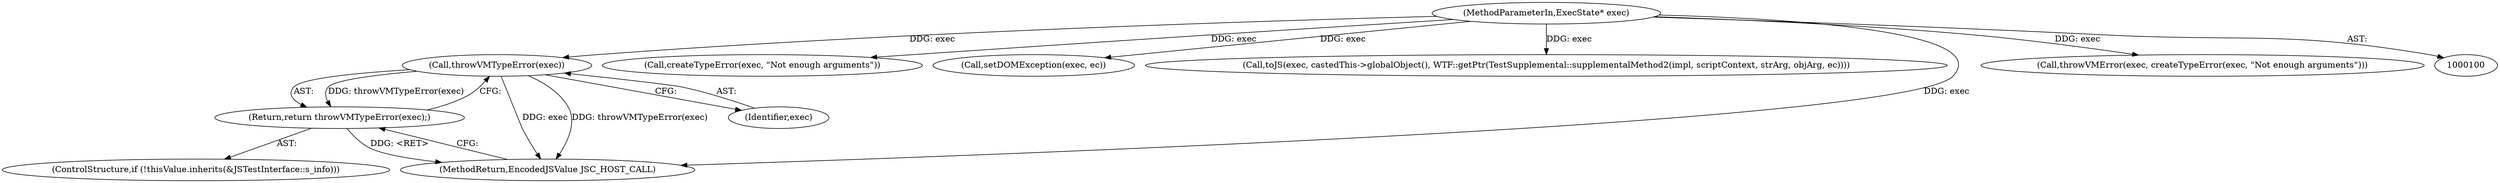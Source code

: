 digraph "0_Chrome_b944f670bb7a8a919daac497a4ea0536c954c201_17@pointer" {
"1000113" [label="(Call,throwVMTypeError(exec))"];
"1000101" [label="(MethodParameterIn,ExecState* exec)"];
"1000112" [label="(Return,return throwVMTypeError(exec);)"];
"1000113" [label="(Call,throwVMTypeError(exec))"];
"1000107" [label="(ControlStructure,if (!thisValue.inherits(&JSTestInterface::s_info)))"];
"1000134" [label="(Call,createTypeError(exec, \"Not enough arguments\"))"];
"1000173" [label="(Call,setDOMException(exec, ec))"];
"1000163" [label="(Call,toJS(exec, castedThis->globalObject(), WTF::getPtr(TestSupplemental::supplementalMethod2(impl, scriptContext, strArg, objArg, ec))))"];
"1000179" [label="(MethodReturn,EncodedJSValue JSC_HOST_CALL)"];
"1000132" [label="(Call,throwVMError(exec, createTypeError(exec, \"Not enough arguments\")))"];
"1000101" [label="(MethodParameterIn,ExecState* exec)"];
"1000112" [label="(Return,return throwVMTypeError(exec);)"];
"1000114" [label="(Identifier,exec)"];
"1000113" -> "1000112"  [label="AST: "];
"1000113" -> "1000114"  [label="CFG: "];
"1000114" -> "1000113"  [label="AST: "];
"1000112" -> "1000113"  [label="CFG: "];
"1000113" -> "1000179"  [label="DDG: exec"];
"1000113" -> "1000179"  [label="DDG: throwVMTypeError(exec)"];
"1000113" -> "1000112"  [label="DDG: throwVMTypeError(exec)"];
"1000101" -> "1000113"  [label="DDG: exec"];
"1000101" -> "1000100"  [label="AST: "];
"1000101" -> "1000179"  [label="DDG: exec"];
"1000101" -> "1000132"  [label="DDG: exec"];
"1000101" -> "1000134"  [label="DDG: exec"];
"1000101" -> "1000163"  [label="DDG: exec"];
"1000101" -> "1000173"  [label="DDG: exec"];
"1000112" -> "1000107"  [label="AST: "];
"1000179" -> "1000112"  [label="CFG: "];
"1000112" -> "1000179"  [label="DDG: <RET>"];
}
